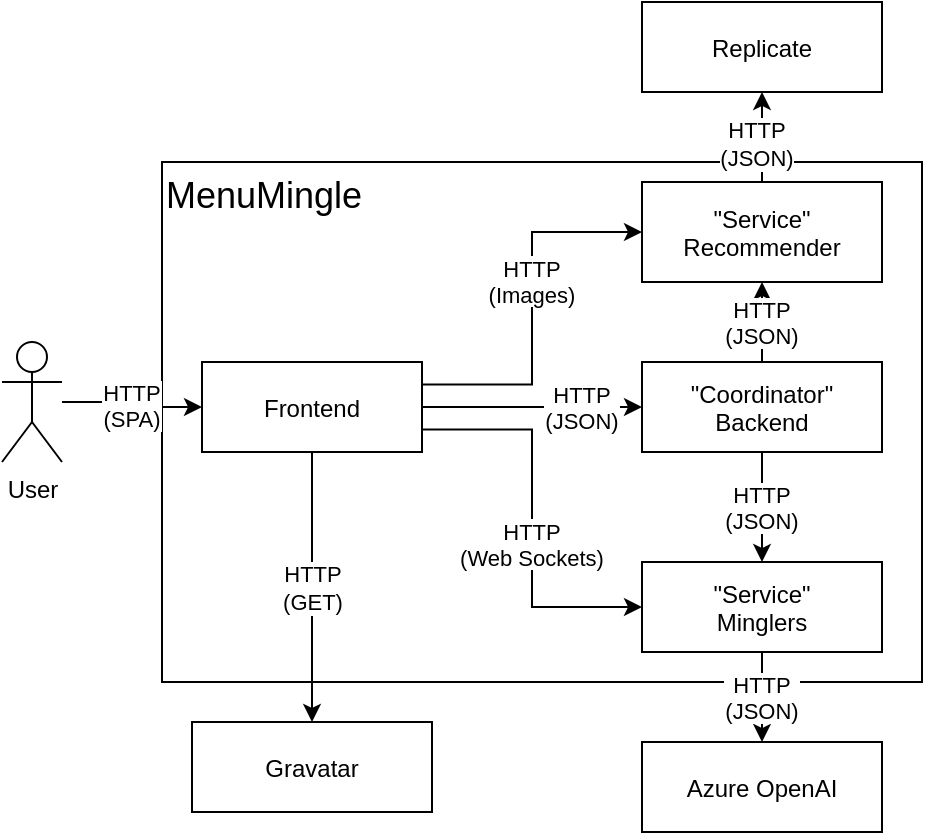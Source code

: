 <mxfile version="28.0.6" pages="2">
  <diagram id="Cqza6mO2Mo1P5i1oE0kj" name="Baustein">
    <mxGraphModel dx="868" dy="602" grid="1" gridSize="10" guides="0" tooltips="1" connect="1" arrows="1" fold="1" page="1" pageScale="1" pageWidth="850" pageHeight="1100" math="0" shadow="0">
      <root>
        <mxCell id="0" />
        <mxCell id="1" parent="0" />
        <mxCell id="RTibFlnrJpwxqpMlr8ko-10" value="MenuMingle" style="rounded=0;whiteSpace=wrap;align=left;verticalAlign=top;fontSize=18;" parent="1" vertex="1">
          <mxGeometry x="80" y="80" width="380" height="260" as="geometry" />
        </mxCell>
        <mxCell id="RTibFlnrJpwxqpMlr8ko-7" value="HTTP&#xa;(JSON)" style="edgeStyle=orthogonalEdgeStyle;rounded=0;orthogonalLoop=1;jettySize=auto;" parent="1" source="tuU29Inw2D7WNGMfxvO2-2" target="RTibFlnrJpwxqpMlr8ko-1" edge="1">
          <mxGeometry relative="1" as="geometry" />
        </mxCell>
        <mxCell id="W9NK5JYCXoAsot6LfylK-11" value="HTTP&#xa;(JSON)" style="edgeStyle=orthogonalEdgeStyle;rounded=0;orthogonalLoop=1;jettySize=auto;" parent="1" source="tuU29Inw2D7WNGMfxvO2-2" target="W9NK5JYCXoAsot6LfylK-10" edge="1">
          <mxGeometry relative="1" as="geometry" />
        </mxCell>
        <mxCell id="tuU29Inw2D7WNGMfxvO2-2" value="&quot;Coordinator&quot;&#xa;Backend" style="rounded=0;" parent="1" vertex="1">
          <mxGeometry x="320" y="180" width="120" height="45" as="geometry" />
        </mxCell>
        <mxCell id="Wp4yf5YPSrM_aQH8PAeV-2" value="" style="edgeStyle=orthogonalEdgeStyle;rounded=0;orthogonalLoop=1;jettySize=auto;html=1;" edge="1" parent="1" source="RTibFlnrJpwxqpMlr8ko-1" target="Wp4yf5YPSrM_aQH8PAeV-1">
          <mxGeometry relative="1" as="geometry" />
        </mxCell>
        <mxCell id="Wp4yf5YPSrM_aQH8PAeV-3" value="HTTP&lt;br style=&quot;padding: 0px; margin: 0px;&quot;&gt;(JSON)" style="edgeLabel;html=1;align=center;verticalAlign=middle;resizable=0;points=[];" vertex="1" connectable="0" parent="Wp4yf5YPSrM_aQH8PAeV-2">
          <mxGeometry x="-0.133" y="3" relative="1" as="geometry">
            <mxPoint as="offset" />
          </mxGeometry>
        </mxCell>
        <mxCell id="RTibFlnrJpwxqpMlr8ko-1" value="&quot;Service&quot;&#xa;Recommender" style="rounded=0;" parent="1" vertex="1">
          <mxGeometry x="320" y="90" width="120" height="50" as="geometry" />
        </mxCell>
        <mxCell id="RTibFlnrJpwxqpMlr8ko-6" value="HTTP&#xa;(JSON)" style="edgeStyle=orthogonalEdgeStyle;rounded=0;orthogonalLoop=1;jettySize=auto;exitX=0.5;exitY=1;exitDx=0;exitDy=0;" parent="1" source="W9NK5JYCXoAsot6LfylK-10" target="-cWhQqO5P-u1q4kJBL4G-1" edge="1">
          <mxGeometry relative="1" as="geometry">
            <mxPoint x="395" y="280" as="sourcePoint" />
            <mxPoint x="455" y="330" as="targetPoint" />
          </mxGeometry>
        </mxCell>
        <mxCell id="-cWhQqO5P-u1q4kJBL4G-1" value="Azure OpenAI" style="rounded=0;" parent="1" vertex="1">
          <mxGeometry x="320" y="370" width="120" height="45" as="geometry" />
        </mxCell>
        <mxCell id="W9NK5JYCXoAsot6LfylK-5" value="HTTP&#xa;(SPA)" style="edgeStyle=orthogonalEdgeStyle;rounded=0;orthogonalLoop=1;jettySize=auto;" parent="1" source="W9NK5JYCXoAsot6LfylK-3" target="W9NK5JYCXoAsot6LfylK-4" edge="1">
          <mxGeometry relative="1" as="geometry" />
        </mxCell>
        <mxCell id="W9NK5JYCXoAsot6LfylK-3" value="User" style="shape=umlActor;verticalLabelPosition=bottom;verticalAlign=top;html=1;outlineConnect=0;" parent="1" vertex="1">
          <mxGeometry y="170" width="30" height="60" as="geometry" />
        </mxCell>
        <mxCell id="W9NK5JYCXoAsot6LfylK-8" value="HTTP&#xa;(Web Sockets)" style="edgeStyle=orthogonalEdgeStyle;rounded=0;orthogonalLoop=1;jettySize=auto;entryX=0;entryY=0.5;entryDx=0;entryDy=0;exitX=1;exitY=0.75;exitDx=0;exitDy=0;" parent="1" source="W9NK5JYCXoAsot6LfylK-4" target="W9NK5JYCXoAsot6LfylK-10" edge="1">
          <mxGeometry x="0.126" relative="1" as="geometry">
            <mxPoint x="230" y="250" as="targetPoint" />
            <mxPoint as="offset" />
          </mxGeometry>
        </mxCell>
        <mxCell id="XtGREspF2Y1O1VqfGger-3" value="HTTP&lt;br&gt;(GET)" style="edgeStyle=orthogonalEdgeStyle;rounded=0;orthogonalLoop=1;jettySize=auto;html=1;" edge="1" parent="1" source="W9NK5JYCXoAsot6LfylK-4" target="XtGREspF2Y1O1VqfGger-1">
          <mxGeometry relative="1" as="geometry">
            <mxPoint x="155" y="305.0" as="targetPoint" />
          </mxGeometry>
        </mxCell>
        <mxCell id="W9NK5JYCXoAsot6LfylK-4" value="Frontend" style="rounded=0;" parent="1" vertex="1">
          <mxGeometry x="100" y="180" width="110" height="45" as="geometry" />
        </mxCell>
        <mxCell id="W9NK5JYCXoAsot6LfylK-10" value="&quot;Service&quot;&#xa;Minglers" style="rounded=0;" parent="1" vertex="1">
          <mxGeometry x="320" y="280" width="120" height="45" as="geometry" />
        </mxCell>
        <mxCell id="Wp4yf5YPSrM_aQH8PAeV-1" value="Replicate" style="rounded=0;" vertex="1" parent="1">
          <mxGeometry x="320" width="120" height="45" as="geometry" />
        </mxCell>
        <mxCell id="Wp4yf5YPSrM_aQH8PAeV-4" value="HTTP&#xa;(Images)" style="edgeStyle=orthogonalEdgeStyle;rounded=0;orthogonalLoop=1;jettySize=auto;entryX=0;entryY=0.5;entryDx=0;entryDy=0;exitX=1;exitY=0.25;exitDx=0;exitDy=0;" edge="1" parent="1" source="W9NK5JYCXoAsot6LfylK-4" target="RTibFlnrJpwxqpMlr8ko-1">
          <mxGeometry x="0.149" relative="1" as="geometry">
            <mxPoint x="390" y="321" as="targetPoint" />
            <mxPoint as="offset" />
            <mxPoint x="290" y="220" as="sourcePoint" />
          </mxGeometry>
        </mxCell>
        <mxCell id="Wp4yf5YPSrM_aQH8PAeV-5" value="HTTP&#xa;(JSON)" style="edgeStyle=orthogonalEdgeStyle;rounded=0;orthogonalLoop=1;jettySize=auto;entryX=0;entryY=0.5;entryDx=0;entryDy=0;exitX=1;exitY=0.5;exitDx=0;exitDy=0;" edge="1" parent="1" source="W9NK5JYCXoAsot6LfylK-4" target="tuU29Inw2D7WNGMfxvO2-2">
          <mxGeometry x="0.455" relative="1" as="geometry">
            <mxPoint x="360" y="190" as="targetPoint" />
            <mxPoint as="offset" />
            <mxPoint x="260" y="266" as="sourcePoint" />
          </mxGeometry>
        </mxCell>
        <mxCell id="XtGREspF2Y1O1VqfGger-1" value="Gravatar" style="rounded=0;" vertex="1" parent="1">
          <mxGeometry x="95" y="360" width="120" height="45" as="geometry" />
        </mxCell>
      </root>
    </mxGraphModel>
  </diagram>
  <diagram id="R1b79nPX2yO7Q978u314" name="Verteilungssicht">
    <mxGraphModel dx="1042" dy="1822" grid="1" gridSize="10" guides="1" tooltips="1" connect="1" arrows="1" fold="1" page="1" pageScale="1" pageWidth="850" pageHeight="1100" math="0" shadow="0">
      <root>
        <mxCell id="ve9SR4LE6HnNgHV7tq88-0" />
        <mxCell id="ve9SR4LE6HnNgHV7tq88-1" parent="ve9SR4LE6HnNgHV7tq88-0" />
        <mxCell id="ve9SR4LE6HnNgHV7tq88-6" value="GitHub" style="rounded=0;align=left;verticalAlign=top;" parent="ve9SR4LE6HnNgHV7tq88-1" vertex="1">
          <mxGeometry x="590" y="-904.6" width="217" height="250" as="geometry" />
        </mxCell>
        <mxCell id="vsyF7FIyhOv4iitYQhwx-9" value="BärnHäckt-Org" style="rounded=0;align=left;verticalAlign=top;" parent="ve9SR4LE6HnNgHV7tq88-1" vertex="1">
          <mxGeometry x="633" y="-884.21" width="154" height="134.21" as="geometry" />
        </mxCell>
        <mxCell id="vsyF7FIyhOv4iitYQhwx-0" value="Smartphone" style="rounded=0;align=left;verticalAlign=top;" parent="ve9SR4LE6HnNgHV7tq88-1" vertex="1">
          <mxGeometry x="30" y="-918.05" width="140" height="176.9" as="geometry" />
        </mxCell>
        <mxCell id="EGvlQT-T8iWcVB-wQNnj-3" value="External Services" style="rounded=0;align=left;verticalAlign=top;" parent="ve9SR4LE6HnNgHV7tq88-1" vertex="1">
          <mxGeometry x="190" y="-1068.21" width="393" height="80" as="geometry" />
        </mxCell>
        <mxCell id="ve9SR4LE6HnNgHV7tq88-4" value="Microsoft Azure" style="rounded=0;align=left;verticalAlign=top;" parent="ve9SR4LE6HnNgHV7tq88-1" vertex="1">
          <mxGeometry x="190" y="-980" width="393" height="420" as="geometry" />
        </mxCell>
        <mxCell id="ve9SR4LE6HnNgHV7tq88-11" value="Mono Repo" style="shape=cylinder;whiteSpace=wrap;boundedLbl=1;backgroundOutline=1;align=center;" parent="ve9SR4LE6HnNgHV7tq88-1" vertex="1">
          <mxGeometry x="680" y="-850" width="60" height="80" as="geometry" />
        </mxCell>
        <mxCell id="ve9SR4LE6HnNgHV7tq88-15" value="Push Images" style="edgeStyle=orthogonalEdgeStyle;rounded=0;orthogonalLoop=1;jettySize=auto;entryX=1;entryY=0.5;entryDx=0;entryDy=0;exitX=0;exitY=0.75;exitDx=0;exitDy=0;" parent="ve9SR4LE6HnNgHV7tq88-1" source="ve9SR4LE6HnNgHV7tq88-13" target="ve9SR4LE6HnNgHV7tq88-19" edge="1">
          <mxGeometry relative="1" as="geometry">
            <mxPoint x="654" y="-710" as="targetPoint" />
          </mxGeometry>
        </mxCell>
        <mxCell id="ve9SR4LE6HnNgHV7tq88-19" value="Azure&#xa;Container &#xa;Registry" style="shape=cylinder;boundedLbl=1;backgroundOutline=1;align=center;" parent="ve9SR4LE6HnNgHV7tq88-1" vertex="1">
          <mxGeometry x="463" y="-804.6" width="60" height="80" as="geometry" />
        </mxCell>
        <mxCell id="ve9SR4LE6HnNgHV7tq88-25" value="Pull &#xa;Images" style="edgeStyle=orthogonalEdgeStyle;rounded=0;orthogonalLoop=1;jettySize=auto;startArrow=classic;startFill=1;endArrow=none;endFill=0;entryX=0.991;entryY=0.48;entryDx=0;entryDy=0;entryPerimeter=0;" parent="ve9SR4LE6HnNgHV7tq88-1" source="ve9SR4LE6HnNgHV7tq88-19" target="ve9SR4LE6HnNgHV7tq88-21" edge="1">
          <mxGeometry relative="1" as="geometry">
            <mxPoint x="464" y="-810" as="targetPoint" />
          </mxGeometry>
        </mxCell>
        <mxCell id="ve9SR4LE6HnNgHV7tq88-21" value="Azure App Services &#xa;(Single Container)&#xa;" style="align=left;verticalAlign=top;" parent="ve9SR4LE6HnNgHV7tq88-1" vertex="1">
          <mxGeometry x="233" y="-934.6" width="150" height="230" as="geometry" />
        </mxCell>
        <mxCell id="ve9SR4LE6HnNgHV7tq88-23" value="Frontend (PWA)" style="align=left;verticalAlign=top;" parent="ve9SR4LE6HnNgHV7tq88-1" vertex="1">
          <mxGeometry x="50" y="-880.75" width="100" height="109.6" as="geometry" />
        </mxCell>
        <mxCell id="ve9SR4LE6HnNgHV7tq88-7" value="HTTP&#xa;(GET)" style="edgeStyle=orthogonalEdgeStyle;rounded=0;orthogonalLoop=1;jettySize=auto;exitX=1;exitY=0.25;exitDx=0;exitDy=0;" parent="ve9SR4LE6HnNgHV7tq88-1" source="vsyF7FIyhOv4iitYQhwx-0" target="ve9SR4LE6HnNgHV7tq88-33" edge="1">
          <mxGeometry relative="1" as="geometry">
            <mxPoint x="143" y="-760.0" as="sourcePoint" />
            <mxPoint x="223" y="-890.0" as="targetPoint" />
          </mxGeometry>
        </mxCell>
        <mxCell id="EGvlQT-T8iWcVB-wQNnj-9" value="HTTP" style="edgeStyle=orthogonalEdgeStyle;rounded=0;orthogonalLoop=1;jettySize=auto;exitX=0.5;exitY=1;exitDx=0;exitDy=0;" parent="ve9SR4LE6HnNgHV7tq88-1" source="ps98yUaIqCOWlhWfDeHu-0" target="ve9SR4LE6HnNgHV7tq88-36" edge="1">
          <mxGeometry relative="1" as="geometry" />
        </mxCell>
        <mxCell id="ve9SR4LE6HnNgHV7tq88-33" value="Frontend" style="align=left;verticalAlign=top;" parent="ve9SR4LE6HnNgHV7tq88-1" vertex="1">
          <mxGeometry x="251" y="-894.6" width="115" height="40" as="geometry" />
        </mxCell>
        <mxCell id="ve9SR4LE6HnNgHV7tq88-36" value="Azure Storage" style="align=left;verticalAlign=top;" parent="ve9SR4LE6HnNgHV7tq88-1" vertex="1">
          <mxGeometry x="233.5" y="-674.6" width="150" height="90.79" as="geometry" />
        </mxCell>
        <mxCell id="-fB_g5majNYQMFWXUs0V-1" value="Azure OpenAI" style="rounded=0;" parent="ve9SR4LE6HnNgHV7tq88-1" vertex="1">
          <mxGeometry x="458" y="-1044.21" width="120" height="40" as="geometry" />
        </mxCell>
        <mxCell id="ve9SR4LE6HnNgHV7tq88-34" value="Recommender" style="align=left;verticalAlign=top;" parent="ve9SR4LE6HnNgHV7tq88-1" vertex="1">
          <mxGeometry x="251" y="-804.6" width="115" height="40" as="geometry" />
        </mxCell>
        <mxCell id="EGvlQT-T8iWcVB-wQNnj-6" value="HTTP&#xa;(REST)" style="endArrow=classic;entryX=0.5;entryY=1;entryDx=0;entryDy=0;edgeStyle=orthogonalEdgeStyle;rounded=0;exitX=1;exitY=0.25;exitDx=0;exitDy=0;" parent="ve9SR4LE6HnNgHV7tq88-1" source="ve9SR4LE6HnNgHV7tq88-21" target="-fB_g5majNYQMFWXUs0V-1" edge="1">
          <mxGeometry x="0.523" width="50" height="50" relative="1" as="geometry">
            <mxPoint x="224.5" y="-529.167" as="sourcePoint" />
            <mxPoint x="143" y="-610.0" as="targetPoint" />
            <mxPoint as="offset" />
          </mxGeometry>
        </mxCell>
        <mxCell id="vsyF7FIyhOv4iitYQhwx-10" value="" style="edgeStyle=orthogonalEdgeStyle;rounded=0;orthogonalLoop=1;jettySize=auto;startArrow=classic;startFill=1;endArrow=none;endFill=0;" parent="ve9SR4LE6HnNgHV7tq88-1" target="vsyF7FIyhOv4iitYQhwx-9" edge="1">
          <mxGeometry relative="1" as="geometry">
            <mxPoint x="758" y="-784.6" as="targetPoint" />
            <mxPoint x="725" y="-730" as="sourcePoint" />
          </mxGeometry>
        </mxCell>
        <mxCell id="tQM4B7NwUjD_WXrwwFGi-0" value="Minglers" style="align=left;verticalAlign=top;" parent="ve9SR4LE6HnNgHV7tq88-1" vertex="1">
          <mxGeometry x="251" y="-849.6" width="115" height="40" as="geometry" />
        </mxCell>
        <mxCell id="ps98yUaIqCOWlhWfDeHu-0" value="Backend" style="align=left;verticalAlign=top;" parent="ve9SR4LE6HnNgHV7tq88-1" vertex="1">
          <mxGeometry x="251" y="-758.81" width="115" height="40" as="geometry" />
        </mxCell>
        <mxCell id="ps98yUaIqCOWlhWfDeHu-2" value="Tables" style="align=left;verticalAlign=top;" parent="ve9SR4LE6HnNgHV7tq88-1" vertex="1">
          <mxGeometry x="251" y="-654.21" width="115" height="50" as="geometry" />
        </mxCell>
        <mxCell id="ve9SR4LE6HnNgHV7tq88-13" value="" style="triangle;whiteSpace=wrap;align=left;" parent="ve9SR4LE6HnNgHV7tq88-1" vertex="1">
          <mxGeometry x="710" y="-739.6" width="30" height="40" as="geometry" />
        </mxCell>
        <mxCell id="ve9SR4LE6HnNgHV7tq88-12" value="GitHub&#xa;Actions" style="text;strokeColor=none;fillColor=none;align=center;verticalAlign=middle;rounded=0;" parent="ve9SR4LE6HnNgHV7tq88-1" vertex="1">
          <mxGeometry x="705" y="-694.6" width="40" height="20" as="geometry" />
        </mxCell>
        <mxCell id="I8fauFvDth1XO2fiyKnC-1" value="" style="rounded=0;orthogonalLoop=1;jettySize=auto;html=1;entryX=0.823;entryY=0.643;entryDx=0;entryDy=0;entryPerimeter=0;dashed=1;endArrow=none;endFill=0;" parent="ve9SR4LE6HnNgHV7tq88-1" source="I8fauFvDth1XO2fiyKnC-0" target="ve9SR4LE6HnNgHV7tq88-13" edge="1">
          <mxGeometry relative="1" as="geometry" />
        </mxCell>
        <mxCell id="I8fauFvDth1XO2fiyKnC-0" value="Triggered per sub folder, for the particular application" style="shape=note;whiteSpace=wrap;html=1;backgroundOutline=1;darkOpacity=0.05;size=18;" parent="ve9SR4LE6HnNgHV7tq88-1" vertex="1">
          <mxGeometry x="753" y="-666.81" width="80" height="100" as="geometry" />
        </mxCell>
        <mxCell id="zacODJmZ6ZtzixjKF_wd-0" value="Replicate" style="rounded=0;" vertex="1" parent="ve9SR4LE6HnNgHV7tq88-1">
          <mxGeometry x="325" y="-1044.21" width="120" height="40" as="geometry" />
        </mxCell>
        <mxCell id="zacODJmZ6ZtzixjKF_wd-1" value="HTTP&#xa;(REST)" style="endArrow=classic;entryX=0.5;entryY=1;entryDx=0;entryDy=0;edgeStyle=orthogonalEdgeStyle;rounded=0;exitX=1.004;exitY=0.12;exitDx=0;exitDy=0;exitPerimeter=0;" edge="1" parent="ve9SR4LE6HnNgHV7tq88-1" source="ve9SR4LE6HnNgHV7tq88-21" target="zacODJmZ6ZtzixjKF_wd-0">
          <mxGeometry width="50" height="50" relative="1" as="geometry">
            <mxPoint x="423" y="-753" as="sourcePoint" />
            <mxPoint x="523" y="-880" as="targetPoint" />
          </mxGeometry>
        </mxCell>
        <mxCell id="zacODJmZ6ZtzixjKF_wd-2" value="HTTP&#xa;(WS)" style="edgeStyle=orthogonalEdgeStyle;rounded=0;orthogonalLoop=1;jettySize=auto;exitX=1;exitY=0.5;exitDx=0;exitDy=0;" edge="1" parent="ve9SR4LE6HnNgHV7tq88-1" source="vsyF7FIyhOv4iitYQhwx-0" target="tQM4B7NwUjD_WXrwwFGi-0">
          <mxGeometry relative="1" as="geometry">
            <mxPoint x="163" y="-870" as="sourcePoint" />
            <mxPoint x="244" y="-870" as="targetPoint" />
          </mxGeometry>
        </mxCell>
        <mxCell id="zacODJmZ6ZtzixjKF_wd-3" value="HTTP&#xa;(WS)" style="edgeStyle=orthogonalEdgeStyle;rounded=0;orthogonalLoop=1;jettySize=auto;exitX=0.996;exitY=0.871;exitDx=0;exitDy=0;exitPerimeter=0;" edge="1" parent="ve9SR4LE6HnNgHV7tq88-1" source="vsyF7FIyhOv4iitYQhwx-0" target="ps98yUaIqCOWlhWfDeHu-0">
          <mxGeometry x="0.143" y="3" relative="1" as="geometry">
            <mxPoint x="193" y="-830" as="sourcePoint" />
            <mxPoint x="274" y="-812" as="targetPoint" />
            <mxPoint as="offset" />
          </mxGeometry>
        </mxCell>
        <mxCell id="zacODJmZ6ZtzixjKF_wd-4" value="HTTP&#xa;(GET)" style="edgeStyle=orthogonalEdgeStyle;rounded=0;orthogonalLoop=1;jettySize=auto;exitX=1.007;exitY=0.633;exitDx=0;exitDy=0;exitPerimeter=0;" edge="1" parent="ve9SR4LE6HnNgHV7tq88-1" source="vsyF7FIyhOv4iitYQhwx-0" target="ve9SR4LE6HnNgHV7tq88-34">
          <mxGeometry x="0.143" y="3" relative="1" as="geometry">
            <mxPoint x="223" y="-750" as="sourcePoint" />
            <mxPoint x="304" y="-704" as="targetPoint" />
            <mxPoint as="offset" />
          </mxGeometry>
        </mxCell>
        <mxCell id="F2ad3UV0ykVfHXZbXMQT-1" value="Gravatar" style="rounded=0;" vertex="1" parent="ve9SR4LE6HnNgHV7tq88-1">
          <mxGeometry x="200" y="-1044.21" width="120" height="40" as="geometry" />
        </mxCell>
        <mxCell id="F2ad3UV0ykVfHXZbXMQT-2" value="HTTP&#xa;(GET)" style="endArrow=classic;entryX=0.75;entryY=1;entryDx=0;entryDy=0;edgeStyle=orthogonalEdgeStyle;rounded=0;exitX=0.5;exitY=0;exitDx=0;exitDy=0;" edge="1" parent="ve9SR4LE6HnNgHV7tq88-1" source="ve9SR4LE6HnNgHV7tq88-21" target="F2ad3UV0ykVfHXZbXMQT-1">
          <mxGeometry width="50" height="50" relative="1" as="geometry">
            <mxPoint x="400" y="-793" as="sourcePoint" />
            <mxPoint x="401" y="-890" as="targetPoint" />
          </mxGeometry>
        </mxCell>
        <mxCell id="F2ad3UV0ykVfHXZbXMQT-5" value="" style="triangle;whiteSpace=wrap;align=left;" vertex="1" parent="ve9SR4LE6HnNgHV7tq88-1">
          <mxGeometry x="710" y="-744.6" width="30" height="40" as="geometry" />
        </mxCell>
        <mxCell id="F2ad3UV0ykVfHXZbXMQT-6" value="" style="triangle;whiteSpace=wrap;align=left;" vertex="1" parent="ve9SR4LE6HnNgHV7tq88-1">
          <mxGeometry x="710" y="-750" width="30" height="40" as="geometry" />
        </mxCell>
      </root>
    </mxGraphModel>
  </diagram>
</mxfile>
